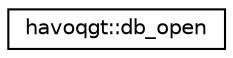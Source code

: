 digraph "Graphical Class Hierarchy"
{
  edge [fontname="Helvetica",fontsize="10",labelfontname="Helvetica",labelfontsize="10"];
  node [fontname="Helvetica",fontsize="10",shape=record];
  rankdir="LR";
  Node1 [label="havoqgt::db_open",height=0.2,width=0.4,color="black", fillcolor="white", style="filled",URL="$classhavoqgt_1_1db__open.html"];
}
